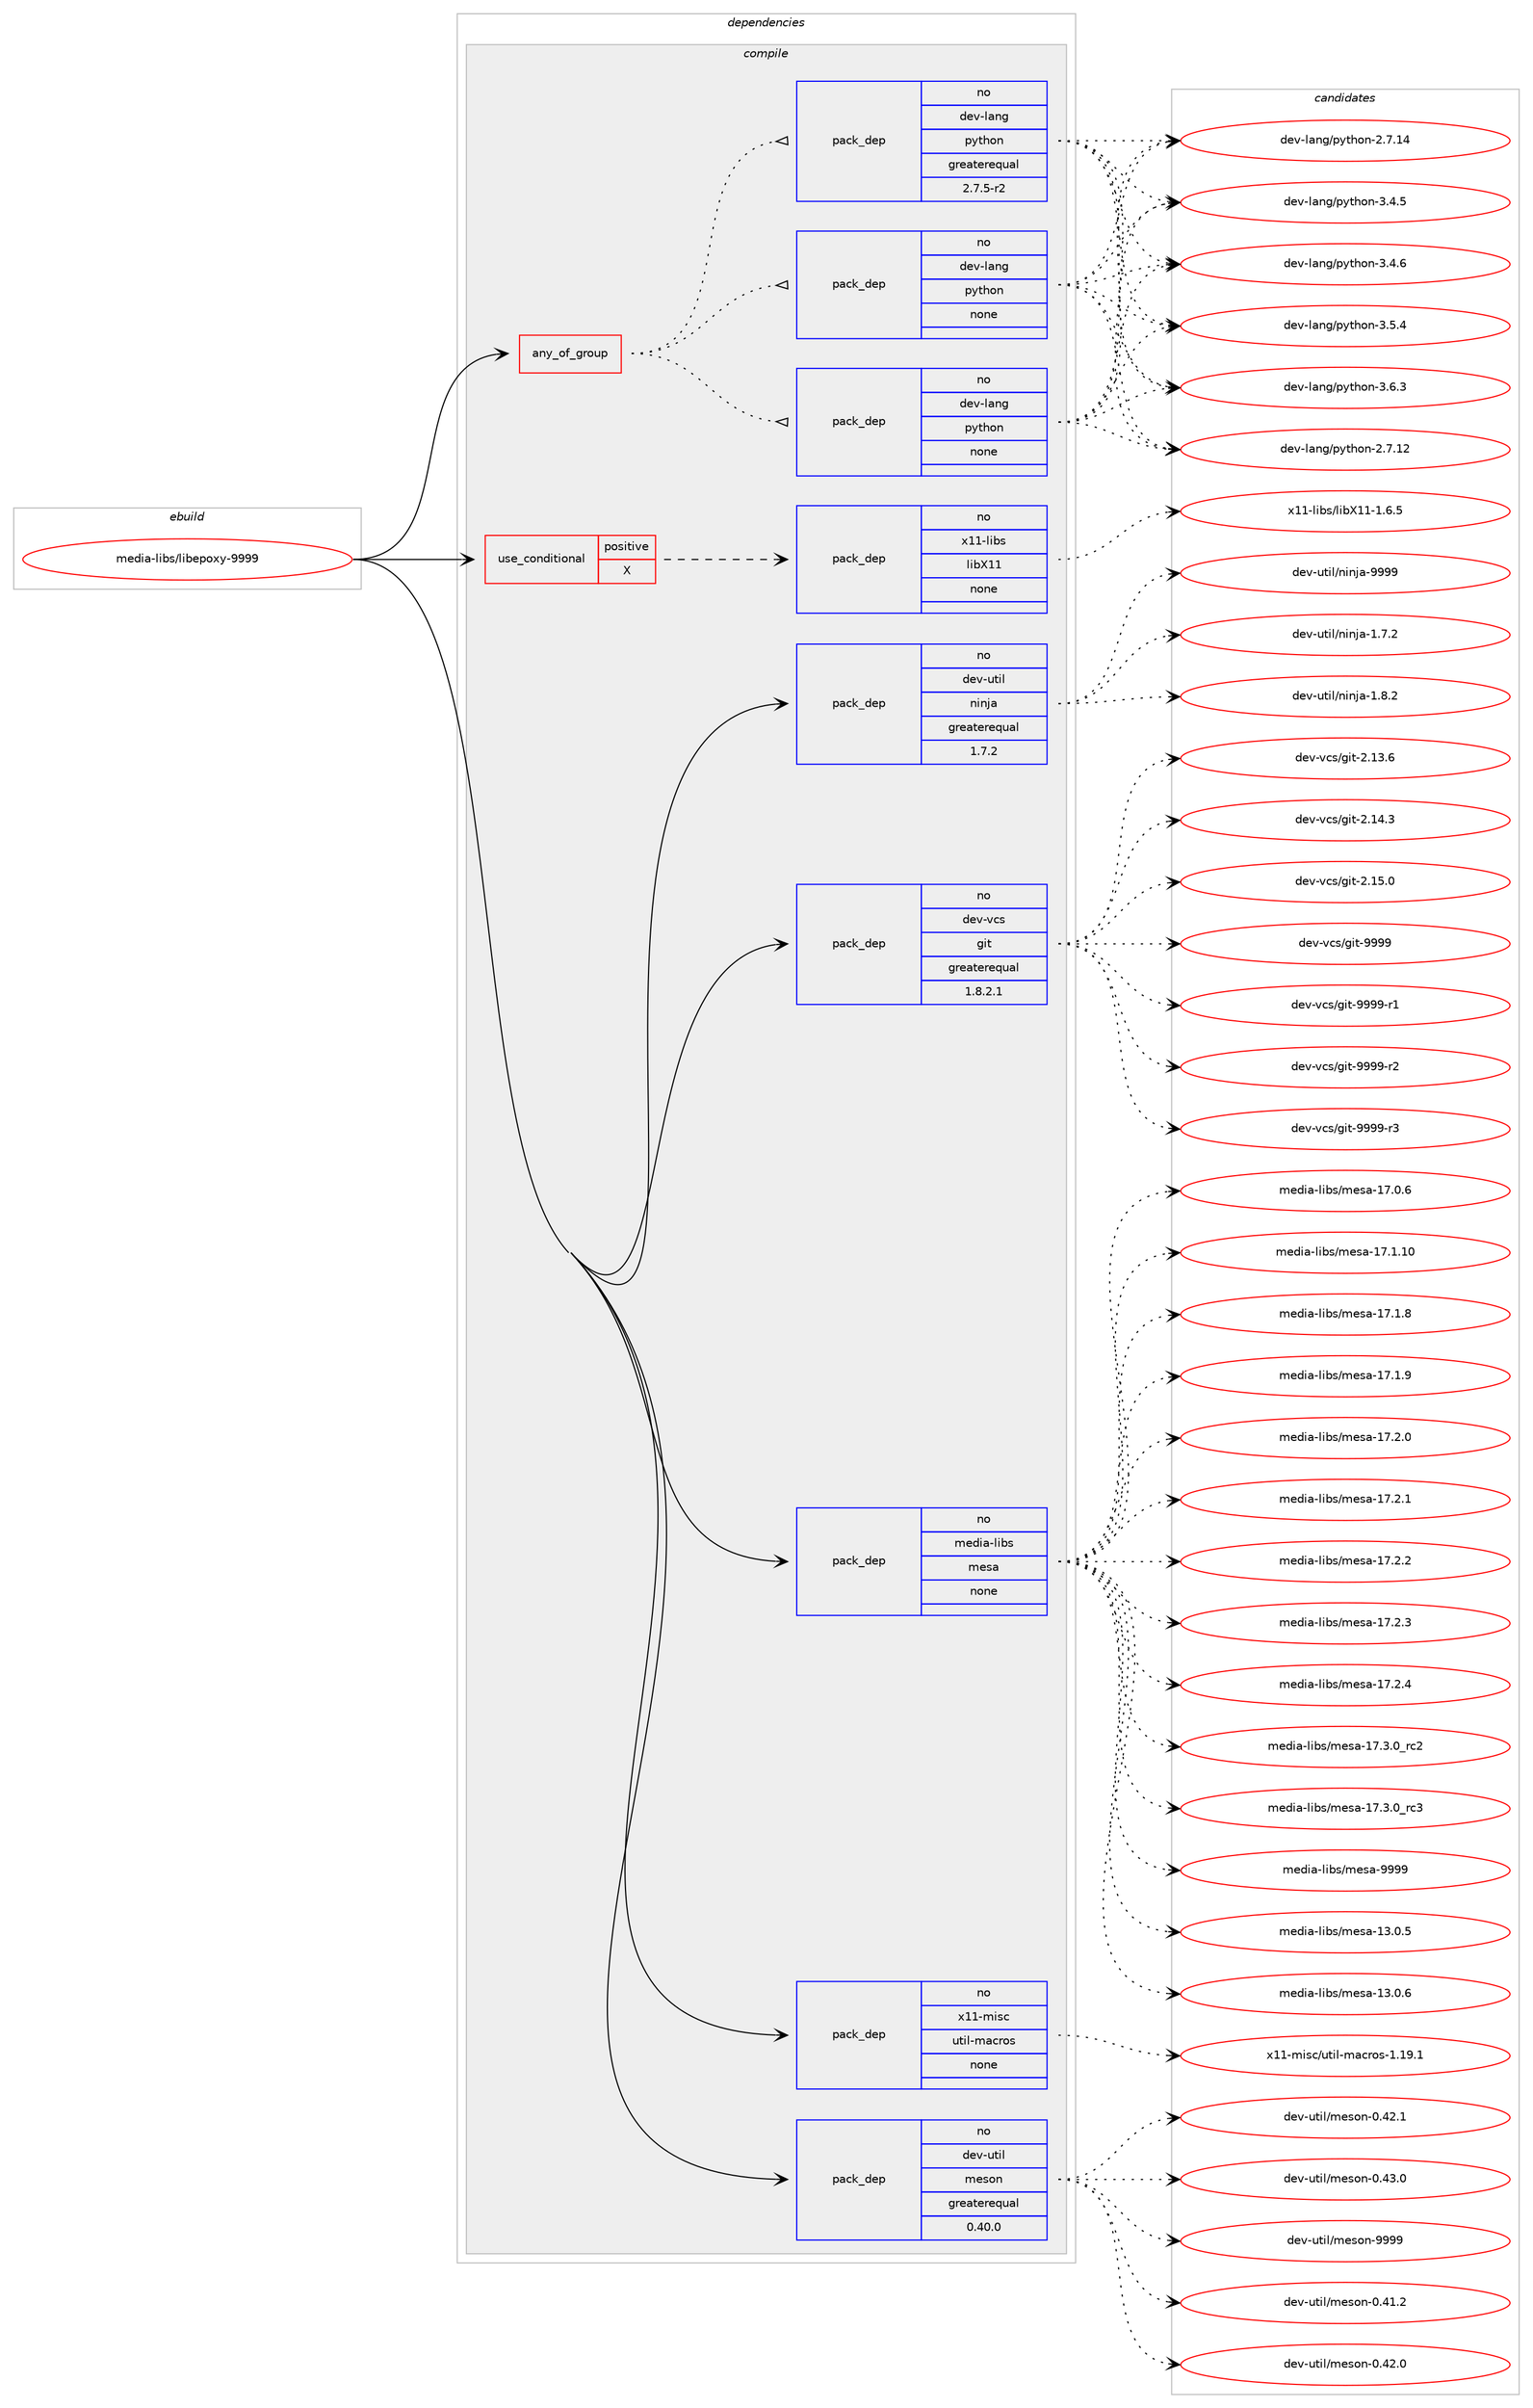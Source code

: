 digraph prolog {

# *************
# Graph options
# *************

newrank=true;
concentrate=true;
compound=true;
graph [rankdir=LR,fontname=Helvetica,fontsize=10,ranksep=1.5];#, ranksep=2.5, nodesep=0.2];
edge  [arrowhead=vee];
node  [fontname=Helvetica,fontsize=10];

# **********
# The ebuild
# **********

subgraph cluster_leftcol {
color=gray;
rank=same;
label=<<i>ebuild</i>>;
id [label="media-libs/libepoxy-9999", color=red, width=4, href="../media-libs/libepoxy-9999.svg"];
}

# ****************
# The dependencies
# ****************

subgraph cluster_midcol {
color=gray;
label=<<i>dependencies</i>>;
subgraph cluster_compile {
fillcolor="#eeeeee";
style=filled;
label=<<i>compile</i>>;
subgraph any5503 {
dependency363428 [label=<<TABLE BORDER="0" CELLBORDER="1" CELLSPACING="0" CELLPADDING="4"><TR><TD CELLPADDING="10">any_of_group</TD></TR></TABLE>>, shape=none, color=red];subgraph pack268157 {
dependency363429 [label=<<TABLE BORDER="0" CELLBORDER="1" CELLSPACING="0" CELLPADDING="4" WIDTH="220"><TR><TD ROWSPAN="6" CELLPADDING="30">pack_dep</TD></TR><TR><TD WIDTH="110">no</TD></TR><TR><TD>dev-lang</TD></TR><TR><TD>python</TD></TR><TR><TD>none</TD></TR><TR><TD></TD></TR></TABLE>>, shape=none, color=blue];
}
dependency363428:e -> dependency363429:w [weight=20,style="dotted",arrowhead="oinv"];
subgraph pack268158 {
dependency363430 [label=<<TABLE BORDER="0" CELLBORDER="1" CELLSPACING="0" CELLPADDING="4" WIDTH="220"><TR><TD ROWSPAN="6" CELLPADDING="30">pack_dep</TD></TR><TR><TD WIDTH="110">no</TD></TR><TR><TD>dev-lang</TD></TR><TR><TD>python</TD></TR><TR><TD>none</TD></TR><TR><TD></TD></TR></TABLE>>, shape=none, color=blue];
}
dependency363428:e -> dependency363430:w [weight=20,style="dotted",arrowhead="oinv"];
subgraph pack268159 {
dependency363431 [label=<<TABLE BORDER="0" CELLBORDER="1" CELLSPACING="0" CELLPADDING="4" WIDTH="220"><TR><TD ROWSPAN="6" CELLPADDING="30">pack_dep</TD></TR><TR><TD WIDTH="110">no</TD></TR><TR><TD>dev-lang</TD></TR><TR><TD>python</TD></TR><TR><TD>greaterequal</TD></TR><TR><TD>2.7.5-r2</TD></TR></TABLE>>, shape=none, color=blue];
}
dependency363428:e -> dependency363431:w [weight=20,style="dotted",arrowhead="oinv"];
}
id:e -> dependency363428:w [weight=20,style="solid",arrowhead="vee"];
subgraph cond89630 {
dependency363432 [label=<<TABLE BORDER="0" CELLBORDER="1" CELLSPACING="0" CELLPADDING="4"><TR><TD ROWSPAN="3" CELLPADDING="10">use_conditional</TD></TR><TR><TD>positive</TD></TR><TR><TD>X</TD></TR></TABLE>>, shape=none, color=red];
subgraph pack268160 {
dependency363433 [label=<<TABLE BORDER="0" CELLBORDER="1" CELLSPACING="0" CELLPADDING="4" WIDTH="220"><TR><TD ROWSPAN="6" CELLPADDING="30">pack_dep</TD></TR><TR><TD WIDTH="110">no</TD></TR><TR><TD>x11-libs</TD></TR><TR><TD>libX11</TD></TR><TR><TD>none</TD></TR><TR><TD></TD></TR></TABLE>>, shape=none, color=blue];
}
dependency363432:e -> dependency363433:w [weight=20,style="dashed",arrowhead="vee"];
}
id:e -> dependency363432:w [weight=20,style="solid",arrowhead="vee"];
subgraph pack268161 {
dependency363434 [label=<<TABLE BORDER="0" CELLBORDER="1" CELLSPACING="0" CELLPADDING="4" WIDTH="220"><TR><TD ROWSPAN="6" CELLPADDING="30">pack_dep</TD></TR><TR><TD WIDTH="110">no</TD></TR><TR><TD>dev-util</TD></TR><TR><TD>meson</TD></TR><TR><TD>greaterequal</TD></TR><TR><TD>0.40.0</TD></TR></TABLE>>, shape=none, color=blue];
}
id:e -> dependency363434:w [weight=20,style="solid",arrowhead="vee"];
subgraph pack268162 {
dependency363435 [label=<<TABLE BORDER="0" CELLBORDER="1" CELLSPACING="0" CELLPADDING="4" WIDTH="220"><TR><TD ROWSPAN="6" CELLPADDING="30">pack_dep</TD></TR><TR><TD WIDTH="110">no</TD></TR><TR><TD>dev-util</TD></TR><TR><TD>ninja</TD></TR><TR><TD>greaterequal</TD></TR><TR><TD>1.7.2</TD></TR></TABLE>>, shape=none, color=blue];
}
id:e -> dependency363435:w [weight=20,style="solid",arrowhead="vee"];
subgraph pack268163 {
dependency363436 [label=<<TABLE BORDER="0" CELLBORDER="1" CELLSPACING="0" CELLPADDING="4" WIDTH="220"><TR><TD ROWSPAN="6" CELLPADDING="30">pack_dep</TD></TR><TR><TD WIDTH="110">no</TD></TR><TR><TD>dev-vcs</TD></TR><TR><TD>git</TD></TR><TR><TD>greaterequal</TD></TR><TR><TD>1.8.2.1</TD></TR></TABLE>>, shape=none, color=blue];
}
id:e -> dependency363436:w [weight=20,style="solid",arrowhead="vee"];
subgraph pack268164 {
dependency363437 [label=<<TABLE BORDER="0" CELLBORDER="1" CELLSPACING="0" CELLPADDING="4" WIDTH="220"><TR><TD ROWSPAN="6" CELLPADDING="30">pack_dep</TD></TR><TR><TD WIDTH="110">no</TD></TR><TR><TD>media-libs</TD></TR><TR><TD>mesa</TD></TR><TR><TD>none</TD></TR><TR><TD></TD></TR></TABLE>>, shape=none, color=blue];
}
id:e -> dependency363437:w [weight=20,style="solid",arrowhead="vee"];
subgraph pack268165 {
dependency363438 [label=<<TABLE BORDER="0" CELLBORDER="1" CELLSPACING="0" CELLPADDING="4" WIDTH="220"><TR><TD ROWSPAN="6" CELLPADDING="30">pack_dep</TD></TR><TR><TD WIDTH="110">no</TD></TR><TR><TD>x11-misc</TD></TR><TR><TD>util-macros</TD></TR><TR><TD>none</TD></TR><TR><TD></TD></TR></TABLE>>, shape=none, color=blue];
}
id:e -> dependency363438:w [weight=20,style="solid",arrowhead="vee"];
}
subgraph cluster_compileandrun {
fillcolor="#eeeeee";
style=filled;
label=<<i>compile and run</i>>;
}
subgraph cluster_run {
fillcolor="#eeeeee";
style=filled;
label=<<i>run</i>>;
}
}

# **************
# The candidates
# **************

subgraph cluster_choices {
rank=same;
color=gray;
label=<<i>candidates</i>>;

subgraph choice268157 {
color=black;
nodesep=1;
choice10010111845108971101034711212111610411111045504655464950 [label="dev-lang/python-2.7.12", color=red, width=4,href="../dev-lang/python-2.7.12.svg"];
choice10010111845108971101034711212111610411111045504655464952 [label="dev-lang/python-2.7.14", color=red, width=4,href="../dev-lang/python-2.7.14.svg"];
choice100101118451089711010347112121116104111110455146524653 [label="dev-lang/python-3.4.5", color=red, width=4,href="../dev-lang/python-3.4.5.svg"];
choice100101118451089711010347112121116104111110455146524654 [label="dev-lang/python-3.4.6", color=red, width=4,href="../dev-lang/python-3.4.6.svg"];
choice100101118451089711010347112121116104111110455146534652 [label="dev-lang/python-3.5.4", color=red, width=4,href="../dev-lang/python-3.5.4.svg"];
choice100101118451089711010347112121116104111110455146544651 [label="dev-lang/python-3.6.3", color=red, width=4,href="../dev-lang/python-3.6.3.svg"];
dependency363429:e -> choice10010111845108971101034711212111610411111045504655464950:w [style=dotted,weight="100"];
dependency363429:e -> choice10010111845108971101034711212111610411111045504655464952:w [style=dotted,weight="100"];
dependency363429:e -> choice100101118451089711010347112121116104111110455146524653:w [style=dotted,weight="100"];
dependency363429:e -> choice100101118451089711010347112121116104111110455146524654:w [style=dotted,weight="100"];
dependency363429:e -> choice100101118451089711010347112121116104111110455146534652:w [style=dotted,weight="100"];
dependency363429:e -> choice100101118451089711010347112121116104111110455146544651:w [style=dotted,weight="100"];
}
subgraph choice268158 {
color=black;
nodesep=1;
choice10010111845108971101034711212111610411111045504655464950 [label="dev-lang/python-2.7.12", color=red, width=4,href="../dev-lang/python-2.7.12.svg"];
choice10010111845108971101034711212111610411111045504655464952 [label="dev-lang/python-2.7.14", color=red, width=4,href="../dev-lang/python-2.7.14.svg"];
choice100101118451089711010347112121116104111110455146524653 [label="dev-lang/python-3.4.5", color=red, width=4,href="../dev-lang/python-3.4.5.svg"];
choice100101118451089711010347112121116104111110455146524654 [label="dev-lang/python-3.4.6", color=red, width=4,href="../dev-lang/python-3.4.6.svg"];
choice100101118451089711010347112121116104111110455146534652 [label="dev-lang/python-3.5.4", color=red, width=4,href="../dev-lang/python-3.5.4.svg"];
choice100101118451089711010347112121116104111110455146544651 [label="dev-lang/python-3.6.3", color=red, width=4,href="../dev-lang/python-3.6.3.svg"];
dependency363430:e -> choice10010111845108971101034711212111610411111045504655464950:w [style=dotted,weight="100"];
dependency363430:e -> choice10010111845108971101034711212111610411111045504655464952:w [style=dotted,weight="100"];
dependency363430:e -> choice100101118451089711010347112121116104111110455146524653:w [style=dotted,weight="100"];
dependency363430:e -> choice100101118451089711010347112121116104111110455146524654:w [style=dotted,weight="100"];
dependency363430:e -> choice100101118451089711010347112121116104111110455146534652:w [style=dotted,weight="100"];
dependency363430:e -> choice100101118451089711010347112121116104111110455146544651:w [style=dotted,weight="100"];
}
subgraph choice268159 {
color=black;
nodesep=1;
choice10010111845108971101034711212111610411111045504655464950 [label="dev-lang/python-2.7.12", color=red, width=4,href="../dev-lang/python-2.7.12.svg"];
choice10010111845108971101034711212111610411111045504655464952 [label="dev-lang/python-2.7.14", color=red, width=4,href="../dev-lang/python-2.7.14.svg"];
choice100101118451089711010347112121116104111110455146524653 [label="dev-lang/python-3.4.5", color=red, width=4,href="../dev-lang/python-3.4.5.svg"];
choice100101118451089711010347112121116104111110455146524654 [label="dev-lang/python-3.4.6", color=red, width=4,href="../dev-lang/python-3.4.6.svg"];
choice100101118451089711010347112121116104111110455146534652 [label="dev-lang/python-3.5.4", color=red, width=4,href="../dev-lang/python-3.5.4.svg"];
choice100101118451089711010347112121116104111110455146544651 [label="dev-lang/python-3.6.3", color=red, width=4,href="../dev-lang/python-3.6.3.svg"];
dependency363431:e -> choice10010111845108971101034711212111610411111045504655464950:w [style=dotted,weight="100"];
dependency363431:e -> choice10010111845108971101034711212111610411111045504655464952:w [style=dotted,weight="100"];
dependency363431:e -> choice100101118451089711010347112121116104111110455146524653:w [style=dotted,weight="100"];
dependency363431:e -> choice100101118451089711010347112121116104111110455146524654:w [style=dotted,weight="100"];
dependency363431:e -> choice100101118451089711010347112121116104111110455146534652:w [style=dotted,weight="100"];
dependency363431:e -> choice100101118451089711010347112121116104111110455146544651:w [style=dotted,weight="100"];
}
subgraph choice268160 {
color=black;
nodesep=1;
choice120494945108105981154710810598884949454946544653 [label="x11-libs/libX11-1.6.5", color=red, width=4,href="../x11-libs/libX11-1.6.5.svg"];
dependency363433:e -> choice120494945108105981154710810598884949454946544653:w [style=dotted,weight="100"];
}
subgraph choice268161 {
color=black;
nodesep=1;
choice100101118451171161051084710910111511111045484652494650 [label="dev-util/meson-0.41.2", color=red, width=4,href="../dev-util/meson-0.41.2.svg"];
choice100101118451171161051084710910111511111045484652504648 [label="dev-util/meson-0.42.0", color=red, width=4,href="../dev-util/meson-0.42.0.svg"];
choice100101118451171161051084710910111511111045484652504649 [label="dev-util/meson-0.42.1", color=red, width=4,href="../dev-util/meson-0.42.1.svg"];
choice100101118451171161051084710910111511111045484652514648 [label="dev-util/meson-0.43.0", color=red, width=4,href="../dev-util/meson-0.43.0.svg"];
choice10010111845117116105108471091011151111104557575757 [label="dev-util/meson-9999", color=red, width=4,href="../dev-util/meson-9999.svg"];
dependency363434:e -> choice100101118451171161051084710910111511111045484652494650:w [style=dotted,weight="100"];
dependency363434:e -> choice100101118451171161051084710910111511111045484652504648:w [style=dotted,weight="100"];
dependency363434:e -> choice100101118451171161051084710910111511111045484652504649:w [style=dotted,weight="100"];
dependency363434:e -> choice100101118451171161051084710910111511111045484652514648:w [style=dotted,weight="100"];
dependency363434:e -> choice10010111845117116105108471091011151111104557575757:w [style=dotted,weight="100"];
}
subgraph choice268162 {
color=black;
nodesep=1;
choice100101118451171161051084711010511010697454946554650 [label="dev-util/ninja-1.7.2", color=red, width=4,href="../dev-util/ninja-1.7.2.svg"];
choice100101118451171161051084711010511010697454946564650 [label="dev-util/ninja-1.8.2", color=red, width=4,href="../dev-util/ninja-1.8.2.svg"];
choice1001011184511711610510847110105110106974557575757 [label="dev-util/ninja-9999", color=red, width=4,href="../dev-util/ninja-9999.svg"];
dependency363435:e -> choice100101118451171161051084711010511010697454946554650:w [style=dotted,weight="100"];
dependency363435:e -> choice100101118451171161051084711010511010697454946564650:w [style=dotted,weight="100"];
dependency363435:e -> choice1001011184511711610510847110105110106974557575757:w [style=dotted,weight="100"];
}
subgraph choice268163 {
color=black;
nodesep=1;
choice10010111845118991154710310511645504649514654 [label="dev-vcs/git-2.13.6", color=red, width=4,href="../dev-vcs/git-2.13.6.svg"];
choice10010111845118991154710310511645504649524651 [label="dev-vcs/git-2.14.3", color=red, width=4,href="../dev-vcs/git-2.14.3.svg"];
choice10010111845118991154710310511645504649534648 [label="dev-vcs/git-2.15.0", color=red, width=4,href="../dev-vcs/git-2.15.0.svg"];
choice1001011184511899115471031051164557575757 [label="dev-vcs/git-9999", color=red, width=4,href="../dev-vcs/git-9999.svg"];
choice10010111845118991154710310511645575757574511449 [label="dev-vcs/git-9999-r1", color=red, width=4,href="../dev-vcs/git-9999-r1.svg"];
choice10010111845118991154710310511645575757574511450 [label="dev-vcs/git-9999-r2", color=red, width=4,href="../dev-vcs/git-9999-r2.svg"];
choice10010111845118991154710310511645575757574511451 [label="dev-vcs/git-9999-r3", color=red, width=4,href="../dev-vcs/git-9999-r3.svg"];
dependency363436:e -> choice10010111845118991154710310511645504649514654:w [style=dotted,weight="100"];
dependency363436:e -> choice10010111845118991154710310511645504649524651:w [style=dotted,weight="100"];
dependency363436:e -> choice10010111845118991154710310511645504649534648:w [style=dotted,weight="100"];
dependency363436:e -> choice1001011184511899115471031051164557575757:w [style=dotted,weight="100"];
dependency363436:e -> choice10010111845118991154710310511645575757574511449:w [style=dotted,weight="100"];
dependency363436:e -> choice10010111845118991154710310511645575757574511450:w [style=dotted,weight="100"];
dependency363436:e -> choice10010111845118991154710310511645575757574511451:w [style=dotted,weight="100"];
}
subgraph choice268164 {
color=black;
nodesep=1;
choice109101100105974510810598115471091011159745495146484653 [label="media-libs/mesa-13.0.5", color=red, width=4,href="../media-libs/mesa-13.0.5.svg"];
choice109101100105974510810598115471091011159745495146484654 [label="media-libs/mesa-13.0.6", color=red, width=4,href="../media-libs/mesa-13.0.6.svg"];
choice109101100105974510810598115471091011159745495546484654 [label="media-libs/mesa-17.0.6", color=red, width=4,href="../media-libs/mesa-17.0.6.svg"];
choice10910110010597451081059811547109101115974549554649464948 [label="media-libs/mesa-17.1.10", color=red, width=4,href="../media-libs/mesa-17.1.10.svg"];
choice109101100105974510810598115471091011159745495546494656 [label="media-libs/mesa-17.1.8", color=red, width=4,href="../media-libs/mesa-17.1.8.svg"];
choice109101100105974510810598115471091011159745495546494657 [label="media-libs/mesa-17.1.9", color=red, width=4,href="../media-libs/mesa-17.1.9.svg"];
choice109101100105974510810598115471091011159745495546504648 [label="media-libs/mesa-17.2.0", color=red, width=4,href="../media-libs/mesa-17.2.0.svg"];
choice109101100105974510810598115471091011159745495546504649 [label="media-libs/mesa-17.2.1", color=red, width=4,href="../media-libs/mesa-17.2.1.svg"];
choice109101100105974510810598115471091011159745495546504650 [label="media-libs/mesa-17.2.2", color=red, width=4,href="../media-libs/mesa-17.2.2.svg"];
choice109101100105974510810598115471091011159745495546504651 [label="media-libs/mesa-17.2.3", color=red, width=4,href="../media-libs/mesa-17.2.3.svg"];
choice109101100105974510810598115471091011159745495546504652 [label="media-libs/mesa-17.2.4", color=red, width=4,href="../media-libs/mesa-17.2.4.svg"];
choice109101100105974510810598115471091011159745495546514648951149950 [label="media-libs/mesa-17.3.0_rc2", color=red, width=4,href="../media-libs/mesa-17.3.0_rc2.svg"];
choice109101100105974510810598115471091011159745495546514648951149951 [label="media-libs/mesa-17.3.0_rc3", color=red, width=4,href="../media-libs/mesa-17.3.0_rc3.svg"];
choice10910110010597451081059811547109101115974557575757 [label="media-libs/mesa-9999", color=red, width=4,href="../media-libs/mesa-9999.svg"];
dependency363437:e -> choice109101100105974510810598115471091011159745495146484653:w [style=dotted,weight="100"];
dependency363437:e -> choice109101100105974510810598115471091011159745495146484654:w [style=dotted,weight="100"];
dependency363437:e -> choice109101100105974510810598115471091011159745495546484654:w [style=dotted,weight="100"];
dependency363437:e -> choice10910110010597451081059811547109101115974549554649464948:w [style=dotted,weight="100"];
dependency363437:e -> choice109101100105974510810598115471091011159745495546494656:w [style=dotted,weight="100"];
dependency363437:e -> choice109101100105974510810598115471091011159745495546494657:w [style=dotted,weight="100"];
dependency363437:e -> choice109101100105974510810598115471091011159745495546504648:w [style=dotted,weight="100"];
dependency363437:e -> choice109101100105974510810598115471091011159745495546504649:w [style=dotted,weight="100"];
dependency363437:e -> choice109101100105974510810598115471091011159745495546504650:w [style=dotted,weight="100"];
dependency363437:e -> choice109101100105974510810598115471091011159745495546504651:w [style=dotted,weight="100"];
dependency363437:e -> choice109101100105974510810598115471091011159745495546504652:w [style=dotted,weight="100"];
dependency363437:e -> choice109101100105974510810598115471091011159745495546514648951149950:w [style=dotted,weight="100"];
dependency363437:e -> choice109101100105974510810598115471091011159745495546514648951149951:w [style=dotted,weight="100"];
dependency363437:e -> choice10910110010597451081059811547109101115974557575757:w [style=dotted,weight="100"];
}
subgraph choice268165 {
color=black;
nodesep=1;
choice120494945109105115994711711610510845109979911411111545494649574649 [label="x11-misc/util-macros-1.19.1", color=red, width=4,href="../x11-misc/util-macros-1.19.1.svg"];
dependency363438:e -> choice120494945109105115994711711610510845109979911411111545494649574649:w [style=dotted,weight="100"];
}
}

}

